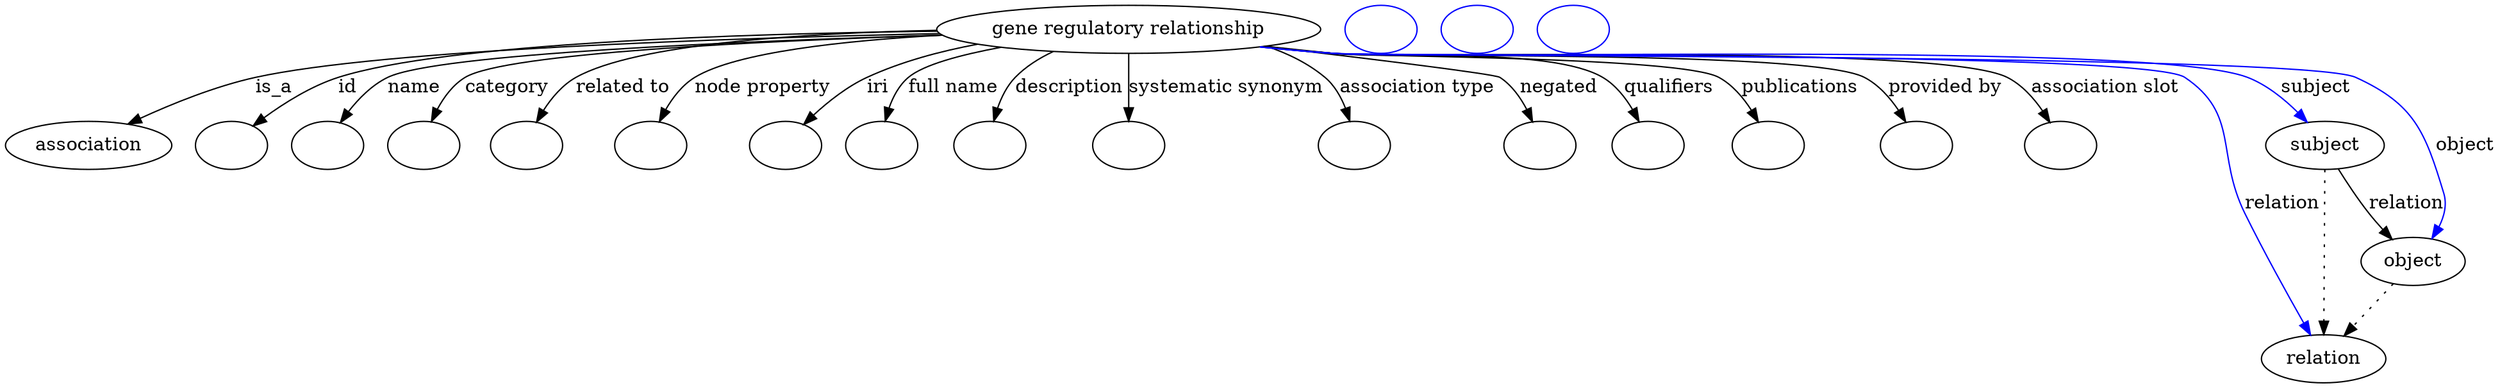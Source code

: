 digraph {
	graph [bb="0,0,1568.6,281"];
	node [label="\N"];
	"gene regulatory relationship"	 [height=0.5,
		label="gene regulatory relationship",
		pos="730.4,263",
		width=3.0365];
	association	 [height=0.5,
		pos="49.402,177",
		width=1.3723];
	"gene regulatory relationship" -> association	 [label=is_a,
		lp="189.68,220",
		pos="e,78.951,191.51 622.66,259.89 486.4,255.27 259.68,245.14 177.85,227 146.67,220.09 113.09,206.8 88.091,195.65"];
	id	 [color=black,
		height=0.5,
		label="",
		pos="143.4,177",
		width=0.75];
	"gene regulatory relationship" -> id	 [color=black,
		label=id,
		lp="245.85,220",
		pos="e,162.66,190.03 622.38,260.16 500.09,256.06 308.87,246.68 239.51,227 215.1,220.07 189.72,206.56 171.18,195.33",
		style=solid];
	name	 [color=black,
		height=0.5,
		label="",
		pos="215.4,177",
		width=0.75];
	"gene regulatory relationship" -> name	 [color=black,
		label=name,
		lp="294.56,220",
		pos="e,229.98,192.62 625.61,257.83 502.35,251.26 310.47,239.27 279.08,227 263.55,220.93 248.74,209.75 237.32,199.5",
		style=solid];
	category	 [color=black,
		height=0.5,
		label="",
		pos="287.4,177",
		width=0.75];
	"gene regulatory relationship" -> category	 [color=black,
		label=category,
		lp="353.5,220",
		pos="e,296.73,193.97 625.55,257.74 515.5,251.56 354.89,240.43 329.21,227 318.46,221.38 309.38,211.7 302.46,202.34",
		style=solid];
	"related to"	 [color=black,
		height=0.5,
		label="",
		pos="359.4,177",
		width=0.75];
	"gene regulatory relationship" -> "related to"	 [color=black,
		label="related to",
		lp="422.64,220",
		pos="e,367.34,194.35 628.8,256.22 537.86,249.47 415.84,238.5 395.93,227 386.29,221.44 378.48,212.2 372.59,203.17",
		style=solid];
	"node property"	 [color=black,
		height=0.5,
		label="",
		pos="432.4,177",
		width=0.75];
	"gene regulatory relationship" -> "node property"	 [color=black,
		label="node property",
		lp="505.47,220",
		pos="e,439.76,194.7 626.25,257.46 564.27,252.52 492.7,243.41 466.26,227 457.27,221.42 450.1,212.47 444.72,203.67",
		style=solid];
	iri	 [color=black,
		height=0.5,
		label="",
		pos="504.4,177",
		width=0.75];
	"gene regulatory relationship" -> iri	 [color=black,
		label=iri,
		lp="578.62,220",
		pos="e,520.38,191.84 648.09,251.02 622.94,245.6 595.67,237.88 571.96,227 556.23,219.78 540.57,208.52 528.29,198.5",
		style=solid];
	"full name"	 [color=black,
		height=0.5,
		label="",
		pos="576.4,177",
		width=0.75];
	"gene regulatory relationship" -> "full name"	 [color=black,
		label="full name",
		lp="626.03,220",
		pos="e,580.5,195.08 659.61,249.2 633.96,243.05 608.9,235.32 599.14,227 592.26,221.13 587.35,212.75 583.9,204.51",
		style=solid];
	description	 [color=black,
		height=0.5,
		label="",
		pos="648.4,177",
		width=0.75];
	"gene regulatory relationship" -> description	 [color=black,
		label=description,
		lp="695.51,220",
		pos="e,650.74,195.26 687.96,246.21 679.14,241.13 670.6,234.77 664.19,227 659.04,220.75 655.56,212.8 653.22,205.09",
		style=solid];
	"systematic synonym"	 [color=black,
		height=0.5,
		label="",
		pos="730.4,177",
		width=0.75];
	"gene regulatory relationship" -> "systematic synonym"	 [color=black,
		label="systematic synonym",
		lp="787.37,220",
		pos="e,730.4,195.21 730.4,244.76 730.4,233.36 730.4,218.43 730.4,205.49",
		style=solid];
	"association type"	 [color=black,
		height=0.5,
		label="",
		pos="867.4,177",
		width=0.75];
	"gene regulatory relationship" -> "association type"	 [color=black,
		label="association type",
		lp="901.31,220",
		pos="e,863.48,194.95 804.93,249.83 819.58,244.59 833.94,237.25 845.4,227 852.03,221.07 856.76,212.76 860.09,204.63",
		style=solid];
	negated	 [color=black,
		height=0.5,
		label="",
		pos="976.4,177",
		width=0.75];
	"gene regulatory relationship" -> negated	 [color=black,
		label=negated,
		lp="985.17,220",
		pos="e,971.55,195 810.5,250.74 872.19,241.16 947.46,229.13 950.4,227 958.12,221.41 963.72,212.84 967.71,204.37",
		style=solid];
	qualifiers	 [color=black,
		height=0.5,
		label="",
		pos="1048.4,177",
		width=0.75];
	"gene regulatory relationship" -> qualifiers	 [color=black,
		label=qualifiers,
		lp="1053.5,220",
		pos="e,1040.3,194.34 809.36,250.49 822.39,248.56 835.77,246.66 848.4,245 884.53,240.25 979.81,245.17 1011.4,227 1021.1,221.43 1029,212.19 \
1035,203.16",
		style=solid];
	publications	 [color=black,
		height=0.5,
		label="",
		pos="1122.4,177",
		width=0.75];
	"gene regulatory relationship" -> publications	 [color=black,
		label=publications,
		lp="1133.6,220",
		pos="e,1113.7,194.5 808.05,250.31 821.48,248.36 835.33,246.5 848.4,245 900.44,239.05 1037.2,251.76 1083.4,227 1093.5,221.56 1101.9,212.22 \
1108.3,203.07",
		style=solid];
	"provided by"	 [color=black,
		height=0.5,
		label="",
		pos="1213.4,177",
		width=0.75];
	"gene regulatory relationship" -> "provided by"	 [color=black,
		label="provided by",
		lp="1224,220",
		pos="e,1204.1,194.12 807.39,250.17 821.02,248.21 835.11,246.38 848.4,245 884.15,241.29 1139.3,243.08 1171.4,227 1182.3,221.56 1191.4,\
211.91 1198.3,202.53",
		style=solid];
	"association slot"	 [color=black,
		height=0.5,
		label="",
		pos="1303.4,177",
		width=0.75];
	"gene regulatory relationship" -> "association slot"	 [color=black,
		label="association slot",
		lp="1323.4,220",
		pos="e,1294.1,194.17 807.06,250.08 820.79,248.12 835,246.31 848.4,245 894.12,240.53 1220.2,247.3 1261.4,227 1272.3,221.63 1281.4,211.99 \
1288.4,202.6",
		style=solid];
	relation	 [height=0.5,
		pos="1462.4,18",
		width=1.031];
	"gene regulatory relationship" -> relation	 [color=blue,
		label=relation,
		lp="1437.8,134",
		pos="e,1455.1,35.96 806.73,250.02 820.56,248.05 834.89,246.26 848.4,245 877.29,242.31 1346.4,243.27 1370.4,227 1378.5,221.53 1428.5,101.01 \
1451.2,45.522",
		style=solid];
	subject	 [height=0.5,
		pos="1467.4,177",
		width=0.97656];
	"gene regulatory relationship" -> subject	 [color=blue,
		label=subject,
		lp="1459.2,220",
		pos="e,1455.9,194.28 806.41,250.04 820.34,248.05 834.78,246.25 848.4,245 911.5,239.21 1360.4,252.46 1418.4,227 1430.6,221.66 1441.3,211.75 \
1449.6,202.16",
		style=solid];
	object	 [height=0.5,
		pos="1522.4,91",
		width=0.88096];
	"gene regulatory relationship" -> object	 [color=blue,
		label=object,
		lp="1551.5,177",
		pos="e,1533.4,108.36 806.41,250 820.34,248.02 834.78,246.23 848.4,245 918.7,238.67 1419.5,257.07 1483.4,227 1524.7,207.57 1528.6,185.31 \
1539.4,141 1541.3,133.32 1540,125.14 1537.4,117.67",
		style=solid];
	"gene regulatory relationship relation"	 [color=blue,
		height=0.5,
		label="",
		pos="884.4,263",
		width=0.75];
	subject -> relation	 [pos="e,1463,36.027 1466.8,158.76 1466,131.21 1464.3,78.735 1463.3,46.223",
		style=dotted];
	subject -> object	 [label=relation,
		lp="1518.8,134",
		pos="e,1510,107.63 1477,159.64 1482.6,149.91 1489.8,137.63 1496.6,127 1499,123.37 1501.6,119.6 1504.1,115.92"];
	"gene regulatory relationship subject"	 [color=blue,
		height=0.5,
		label="",
		pos="956.4,263",
		width=0.75];
	object -> relation	 [pos="e,1476.2,34.752 1508.8,74.435 1501.1,65.075 1491.3,53.191 1482.7,42.745",
		style=dotted];
	"gene regulatory relationship object"	 [color=blue,
		height=0.5,
		label="",
		pos="1028.4,263",
		width=0.75];
}

